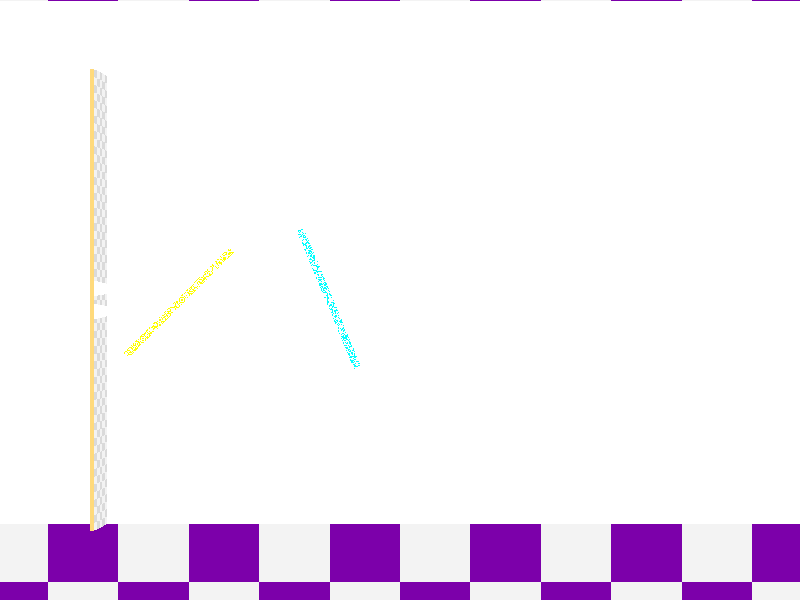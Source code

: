// This work is licensed under the Creative Commons Attribution-ShareAlike 3.0 Unported License.
// To view a copy of this license, visit http://creativecommons.org/licenses/by-sa/3.0/ or send a
// letter to Creative Commons, 444 Castro Street, Suite 900, Mountain View, California, 94041, USA.

// Persistence Of Vision raytracer sample file.
// File: optics.pov
// Author: Christopher J. Huff
// Updated: 2013/02/15 for 3.7
//
// -w320 -h240
// -w800 -h600 +a0.3

#version 3.7;
global_settings { assumed_gamma 1.0 } 

#include "colors.inc"

#default {finish {ambient 0}}

global_settings {
    assumed_gamma 1
    max_trace_level 5
    photons {
//        spacing 0.025
        count 150000
        max_trace_level 9
        media 100, 2
//        media 500, 3
    }
}

#declare CamPos = < 0, 18, 0>;

camera {
    location CamPos
    right x*image_width/image_height // keep propotions with any aspect ratio
    look_at < 0, 0, 0>
    angle 35
}

light_source {CamPos, color Gray25
    photons {refraction off reflection off}
    media_interaction off
}
light_source {<-150, 0.5, 0>, color rgb < 1.2, 1, 1.5>
    spotlight radius 0.3 falloff 0.35 point_at < 0, 0.5, 0>
    photons {refraction on reflection on}
}

#macro Block(From, To)
    union {
        cylinder {From, To*(x+z), 0.1 scale < 1, 10*To.y, 1>
            texture {
                pigment {checker color Gray90, color Gray70
                    scale 0.1
                }
                finish {brilliance 0.5}
            }
        }
        cylinder {From, To*(x+z), 0.025
            translate y*To
            texture {
                pigment {color rgb < 1, 0.7, 0.2>}
                finish {ambient 0.8}
            }
        }
    }
#end

box {<-100,-1,-100>, < 100, 0, 100>
    texture {
        pigment {checker color Gray90, color rgb < 0.2, 0, 0.4>}
        finish {brilliance 0.25}
    }
}
box {<-7,-0.1,-3>, < 6, 1, 4> hollow
    texture {pigment {color rgbf 1}}
    interior {
        media {
            scattering {1, color White extinction 0}
//            emission color White*0.2
            method 3
            intervals 1 samples 4
        }
    }
    photons {target}
}

union {
    difference {
        object {Block(<-4, 0,-3>, <-4, 1.5, 3>)}
        box {<-5, 0.25,-0.5>, < -3, 0.75, 0.5>}
    }
    cylinder {<-4, 0, 0>, <-4, 1.5, 0>, 0.1 translate z*0.15}
    cylinder {<-4, 0, 0>, <-4, 1.5, 0>, 0.1 translate -z*0.15}
    texture {pigment {color rgb 1}}
}

#declare MirrorTex1 =
texture {
    pigment {color White}
    finish {ambient 0 diffuse 0 reflection 1}
}
#declare HalfMirrorTex1 =
texture {
    pigment {color White filter 0.5}
    finish {ambient 0 diffuse 0 reflection 0.5}
}
#declare RedMirrorTex =
texture {
    pigment {color rgb < 0, 1, 1> filter 1}
    finish {ambient 0 diffuse 0 reflection Red}
}
#declare BlueMirrorTex =
texture {
    pigment {color rgb < 1, 1, 0> filter 1}
    finish {ambient 0 diffuse 0 reflection Blue}
}
#declare GlassTex1 =
texture {
    pigment {color White filter 0.99}
    finish {ambient 0 diffuse 0 reflection 0.01}
}
#declare GreenGlassTex1 =
texture {
    pigment {color Green filter 0.99}
    finish {ambient 0 diffuse 0 reflection 0.01}
}
#declare RedGlassTex1 =
texture {
    pigment {color Red filter 0.99}
    finish {ambient 0 diffuse 0 reflection 0.01}
}
#declare GlassInt1 =
interior {ior 1.33}

#macro PhotonTarget(Reflect, Refract, IgnorePhotons)
	photons {
		target
		reflection Reflect
		refraction Refract
		#if(IgnorePhotons) collect off #end
	}
#end


/*#declare Fn = function {sin(z*pi)/5 - x}
isosurface {
    function {Fn(x,y,z)}
    threshold 0
    eval
//    max_gradient 9.25
    contained_by {box {<-1, 0,-2>, < 1, 1, 2>}}
    texture {
        pigment {color White}
        finish {ambient 0 diffuse 0.2 reflection 0.8}
    }
    photons {target collect off}
    rotate -y*15
    translate < 2, 0, 0>
}*/

#macro Mirror(Pos, Ang, Width, Height, Tex)
	box {<-0.1,-0.1,-Width/2>, < 0, Height, Width/2>
	    texture {Tex}
//	    PhotonTarget(yes, yes, yes)
	    rotate -y*Ang
	    translate Pos
	}
#end

object {Mirror(<-3, 0, 0>, 3*45, 2, 1, BlueMirrorTex)}
object {Mirror(<-3, 0, 3>,-45, 2, 1, MirrorTex1)}

object {Mirror(<-1, 0, 0>, 180+22.5, 2, 1, RedMirrorTex)}
object {Mirror(<-3, 0,-2>, 22.5, 2, 1, MirrorTex1)}


//lenses
sphere {< 0, 0, 0>, 1
    texture {GlassTex1}
    interior {GlassInt1}
    PhotonTarget(no, yes, yes)
    scale < 0.475, 1, 1>
    translate < 1, 0.5, 0>
}

#declare T = 0.475*2;
#declare R = 1;
intersection {
    sphere {<-R, 0, 0>, R translate x*T/2}
    sphere {< R, 0, 0>, R translate -x*T/2}
    texture {GlassTex1}
    interior {GlassInt1}
    PhotonTarget(no, yes, yes)
    translate < 0, 0.5,-2>
}

#declare R = 1;
difference {
	cylinder {<-0.1, 0, 0>, < R, 0, 0>, R}
	sphere {< R, 0, 0>, R}
//	texture {pigment {color White}}
	texture {GlassTex1}
	interior {GlassInt1}
//	PhotonTarget(no, yes, yes)
	translate <-1, 0.5, 3>
}
